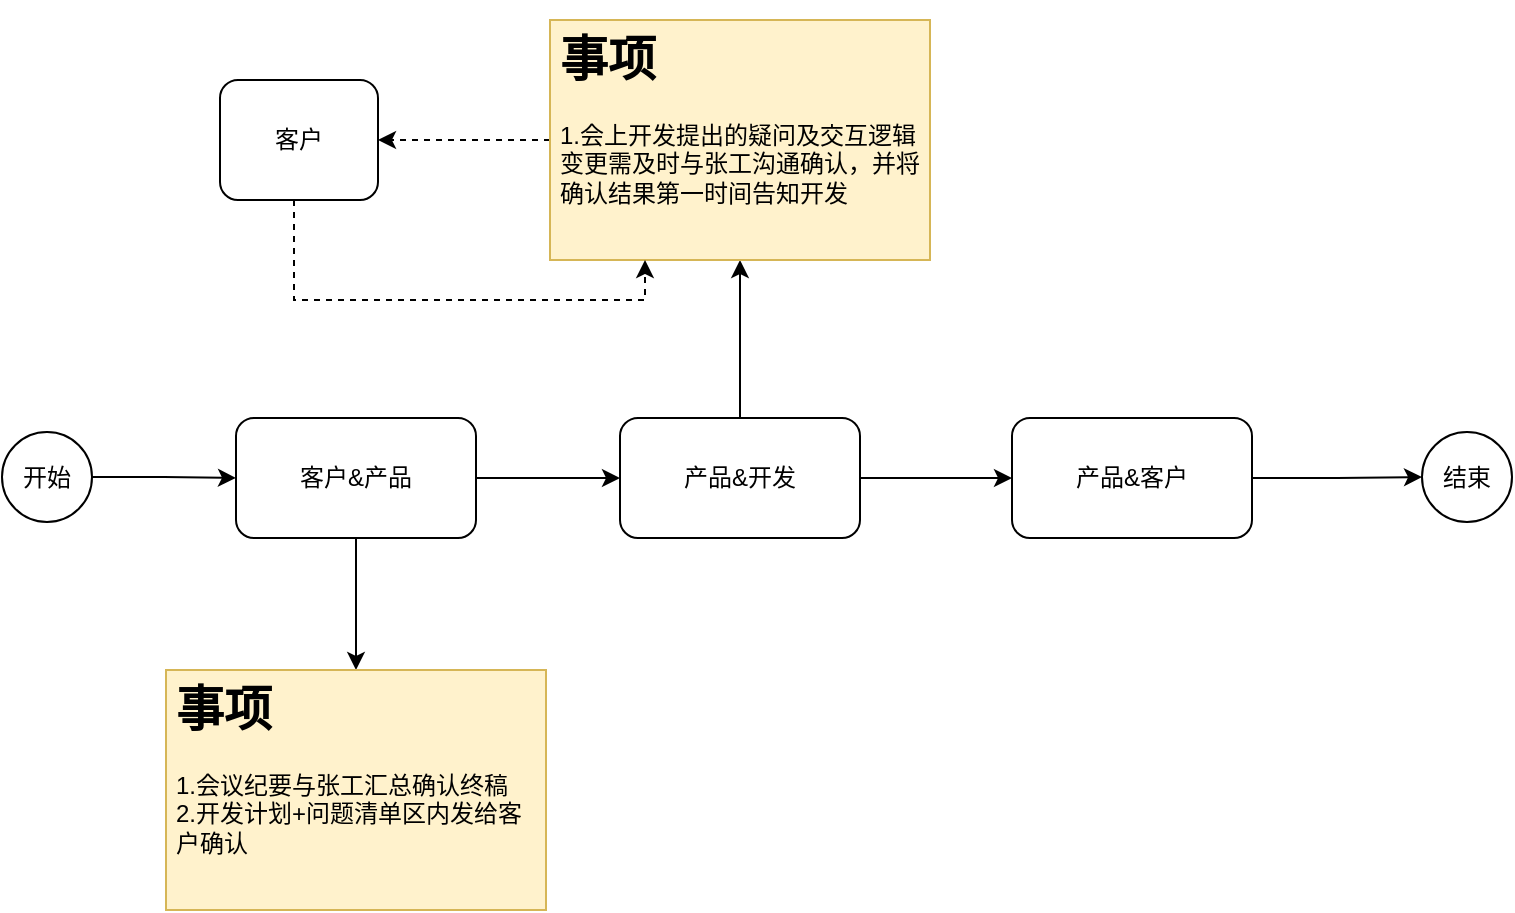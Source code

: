 <mxfile version="22.1.16" type="github">
  <diagram name="第 1 页" id="R6Fzk4r61LLISqoDeTsF">
    <mxGraphModel dx="1834" dy="746" grid="0" gridSize="10" guides="1" tooltips="1" connect="1" arrows="1" fold="1" page="0" pageScale="1" pageWidth="827" pageHeight="1169" background="#ffffff" math="0" shadow="0">
      <root>
        <mxCell id="0" />
        <mxCell id="1" parent="0" />
        <mxCell id="W2v2ygiOB0Vm-Sb3fco6-4" style="edgeStyle=orthogonalEdgeStyle;rounded=0;orthogonalLoop=1;jettySize=auto;html=1;entryX=0;entryY=0.5;entryDx=0;entryDy=0;" edge="1" parent="1" source="W2v2ygiOB0Vm-Sb3fco6-1" target="W2v2ygiOB0Vm-Sb3fco6-3">
          <mxGeometry relative="1" as="geometry" />
        </mxCell>
        <mxCell id="W2v2ygiOB0Vm-Sb3fco6-1" value="开始" style="ellipse;whiteSpace=wrap;html=1;aspect=fixed;" vertex="1" parent="1">
          <mxGeometry x="-69" y="334" width="45" height="45" as="geometry" />
        </mxCell>
        <mxCell id="W2v2ygiOB0Vm-Sb3fco6-2" value="结束" style="ellipse;whiteSpace=wrap;html=1;aspect=fixed;" vertex="1" parent="1">
          <mxGeometry x="641" y="334" width="45" height="45" as="geometry" />
        </mxCell>
        <mxCell id="W2v2ygiOB0Vm-Sb3fco6-8" style="edgeStyle=orthogonalEdgeStyle;rounded=0;orthogonalLoop=1;jettySize=auto;html=1;" edge="1" parent="1" source="W2v2ygiOB0Vm-Sb3fco6-3" target="W2v2ygiOB0Vm-Sb3fco6-5">
          <mxGeometry relative="1" as="geometry" />
        </mxCell>
        <mxCell id="W2v2ygiOB0Vm-Sb3fco6-11" value="" style="edgeStyle=orthogonalEdgeStyle;rounded=0;orthogonalLoop=1;jettySize=auto;html=1;entryX=0.5;entryY=0;entryDx=0;entryDy=0;" edge="1" parent="1" source="W2v2ygiOB0Vm-Sb3fco6-3" target="W2v2ygiOB0Vm-Sb3fco6-12">
          <mxGeometry relative="1" as="geometry">
            <mxPoint x="108" y="456" as="targetPoint" />
          </mxGeometry>
        </mxCell>
        <mxCell id="W2v2ygiOB0Vm-Sb3fco6-3" value="客户&amp;amp;产品" style="rounded=1;whiteSpace=wrap;html=1;" vertex="1" parent="1">
          <mxGeometry x="48" y="327" width="120" height="60" as="geometry" />
        </mxCell>
        <mxCell id="W2v2ygiOB0Vm-Sb3fco6-9" style="edgeStyle=orthogonalEdgeStyle;rounded=0;orthogonalLoop=1;jettySize=auto;html=1;" edge="1" parent="1" source="W2v2ygiOB0Vm-Sb3fco6-5" target="W2v2ygiOB0Vm-Sb3fco6-6">
          <mxGeometry relative="1" as="geometry" />
        </mxCell>
        <mxCell id="W2v2ygiOB0Vm-Sb3fco6-14" style="edgeStyle=orthogonalEdgeStyle;rounded=0;orthogonalLoop=1;jettySize=auto;html=1;entryX=0.5;entryY=1;entryDx=0;entryDy=0;" edge="1" parent="1" source="W2v2ygiOB0Vm-Sb3fco6-5" target="W2v2ygiOB0Vm-Sb3fco6-13">
          <mxGeometry relative="1" as="geometry" />
        </mxCell>
        <mxCell id="W2v2ygiOB0Vm-Sb3fco6-5" value="产品&amp;amp;开发" style="rounded=1;whiteSpace=wrap;html=1;" vertex="1" parent="1">
          <mxGeometry x="240" y="327" width="120" height="60" as="geometry" />
        </mxCell>
        <mxCell id="W2v2ygiOB0Vm-Sb3fco6-7" style="edgeStyle=orthogonalEdgeStyle;rounded=0;orthogonalLoop=1;jettySize=auto;html=1;entryX=0;entryY=0.5;entryDx=0;entryDy=0;" edge="1" parent="1" source="W2v2ygiOB0Vm-Sb3fco6-6" target="W2v2ygiOB0Vm-Sb3fco6-2">
          <mxGeometry relative="1" as="geometry" />
        </mxCell>
        <mxCell id="W2v2ygiOB0Vm-Sb3fco6-6" value="产品&amp;amp;客户" style="rounded=1;whiteSpace=wrap;html=1;" vertex="1" parent="1">
          <mxGeometry x="436" y="327" width="120" height="60" as="geometry" />
        </mxCell>
        <mxCell id="W2v2ygiOB0Vm-Sb3fco6-12" value="&lt;h1&gt;事项&lt;/h1&gt;&lt;p&gt;1.会议纪要与张工汇总确认终稿&lt;br style=&quot;border-color: var(--border-color); text-align: center;&quot;&gt;&lt;span style=&quot;text-align: center;&quot;&gt;2.开发计划+问题清单区内发给客户确认&lt;/span&gt;&lt;br&gt;&lt;/p&gt;" style="text;html=1;strokeColor=#d6b656;fillColor=#fff2cc;spacing=5;spacingTop=-20;whiteSpace=wrap;overflow=hidden;rounded=0;" vertex="1" parent="1">
          <mxGeometry x="13" y="453" width="190" height="120" as="geometry" />
        </mxCell>
        <mxCell id="W2v2ygiOB0Vm-Sb3fco6-17" style="edgeStyle=orthogonalEdgeStyle;rounded=0;orthogonalLoop=1;jettySize=auto;html=1;entryX=1;entryY=0.5;entryDx=0;entryDy=0;dashed=1;" edge="1" parent="1" source="W2v2ygiOB0Vm-Sb3fco6-13" target="W2v2ygiOB0Vm-Sb3fco6-16">
          <mxGeometry relative="1" as="geometry" />
        </mxCell>
        <mxCell id="W2v2ygiOB0Vm-Sb3fco6-13" value="&lt;h1&gt;事项&lt;/h1&gt;&lt;div&gt;1.会上开发提出的疑问及交互逻辑变更需及时与张工沟通确认，并将确认结果第一时间告知开发&lt;/div&gt;&lt;p&gt;&lt;/p&gt;" style="text;html=1;strokeColor=#d6b656;fillColor=#fff2cc;spacing=5;spacingTop=-20;whiteSpace=wrap;overflow=hidden;rounded=0;" vertex="1" parent="1">
          <mxGeometry x="205" y="128" width="190" height="120" as="geometry" />
        </mxCell>
        <mxCell id="W2v2ygiOB0Vm-Sb3fco6-18" style="edgeStyle=orthogonalEdgeStyle;rounded=0;orthogonalLoop=1;jettySize=auto;html=1;entryX=0.25;entryY=1;entryDx=0;entryDy=0;dashed=1;" edge="1" parent="1" source="W2v2ygiOB0Vm-Sb3fco6-16" target="W2v2ygiOB0Vm-Sb3fco6-13">
          <mxGeometry relative="1" as="geometry">
            <Array as="points">
              <mxPoint x="77" y="268" />
              <mxPoint x="253" y="268" />
            </Array>
          </mxGeometry>
        </mxCell>
        <mxCell id="W2v2ygiOB0Vm-Sb3fco6-16" value="客户" style="rounded=1;whiteSpace=wrap;html=1;" vertex="1" parent="1">
          <mxGeometry x="40" y="158" width="79" height="60" as="geometry" />
        </mxCell>
      </root>
    </mxGraphModel>
  </diagram>
</mxfile>
